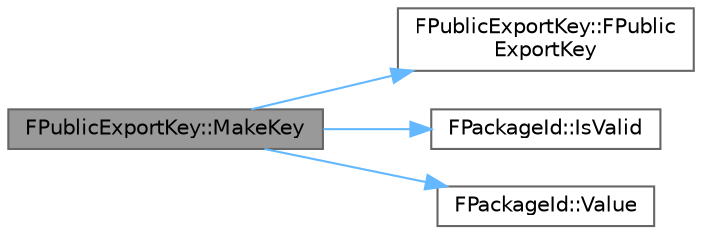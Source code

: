 digraph "FPublicExportKey::MakeKey"
{
 // INTERACTIVE_SVG=YES
 // LATEX_PDF_SIZE
  bgcolor="transparent";
  edge [fontname=Helvetica,fontsize=10,labelfontname=Helvetica,labelfontsize=10];
  node [fontname=Helvetica,fontsize=10,shape=box,height=0.2,width=0.4];
  rankdir="LR";
  Node1 [id="Node000001",label="FPublicExportKey::MakeKey",height=0.2,width=0.4,color="gray40", fillcolor="grey60", style="filled", fontcolor="black",tooltip=" "];
  Node1 -> Node2 [id="edge1_Node000001_Node000002",color="steelblue1",style="solid",tooltip=" "];
  Node2 [id="Node000002",label="FPublicExportKey::FPublic\lExportKey",height=0.2,width=0.4,color="grey40", fillcolor="white", style="filled",URL="$d5/d5b/classFPublicExportKey.html#aaea85f4d42e7c048a6cad0e2d5a950cd",tooltip=" "];
  Node1 -> Node3 [id="edge2_Node000001_Node000003",color="steelblue1",style="solid",tooltip=" "];
  Node3 [id="Node000003",label="FPackageId::IsValid",height=0.2,width=0.4,color="grey40", fillcolor="white", style="filled",URL="$d3/dc8/classFPackageId.html#abd8f0f38158bdbc09ca475013ce6b08f",tooltip=" "];
  Node1 -> Node4 [id="edge3_Node000001_Node000004",color="steelblue1",style="solid",tooltip=" "];
  Node4 [id="Node000004",label="FPackageId::Value",height=0.2,width=0.4,color="grey40", fillcolor="white", style="filled",URL="$d3/dc8/classFPackageId.html#abb78359639780063f1c6424a196df3e5",tooltip=" "];
}
